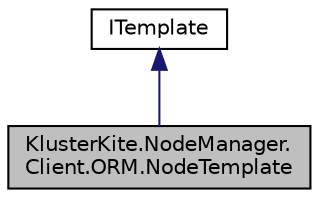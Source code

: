 digraph "KlusterKite.NodeManager.Client.ORM.NodeTemplate"
{
  edge [fontname="Helvetica",fontsize="10",labelfontname="Helvetica",labelfontsize="10"];
  node [fontname="Helvetica",fontsize="10",shape=record];
  Node0 [label="KlusterKite.NodeManager.\lClient.ORM.NodeTemplate",height=0.2,width=0.4,color="black", fillcolor="grey75", style="filled", fontcolor="black"];
  Node1 -> Node0 [dir="back",color="midnightblue",fontsize="10",style="solid",fontname="Helvetica"];
  Node1 [label="ITemplate",height=0.2,width=0.4,color="black", fillcolor="white", style="filled",URL="$interface_kluster_kite_1_1_node_manager_1_1_client_1_1_o_r_m_1_1_i_template.html",tooltip="The union for MigratorTemplate and NodeTemplate "];
}
